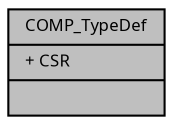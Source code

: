 digraph "COMP_TypeDef"
{
  edge [fontname="Sans",fontsize="8",labelfontname="Sans",labelfontsize="8"];
  node [fontname="Sans",fontsize="8",shape=record];
  Node1 [label="{COMP_TypeDef\n|+ CSR\l|}",height=0.2,width=0.4,color="black", fillcolor="grey75", style="filled", fontcolor="black"];
}
